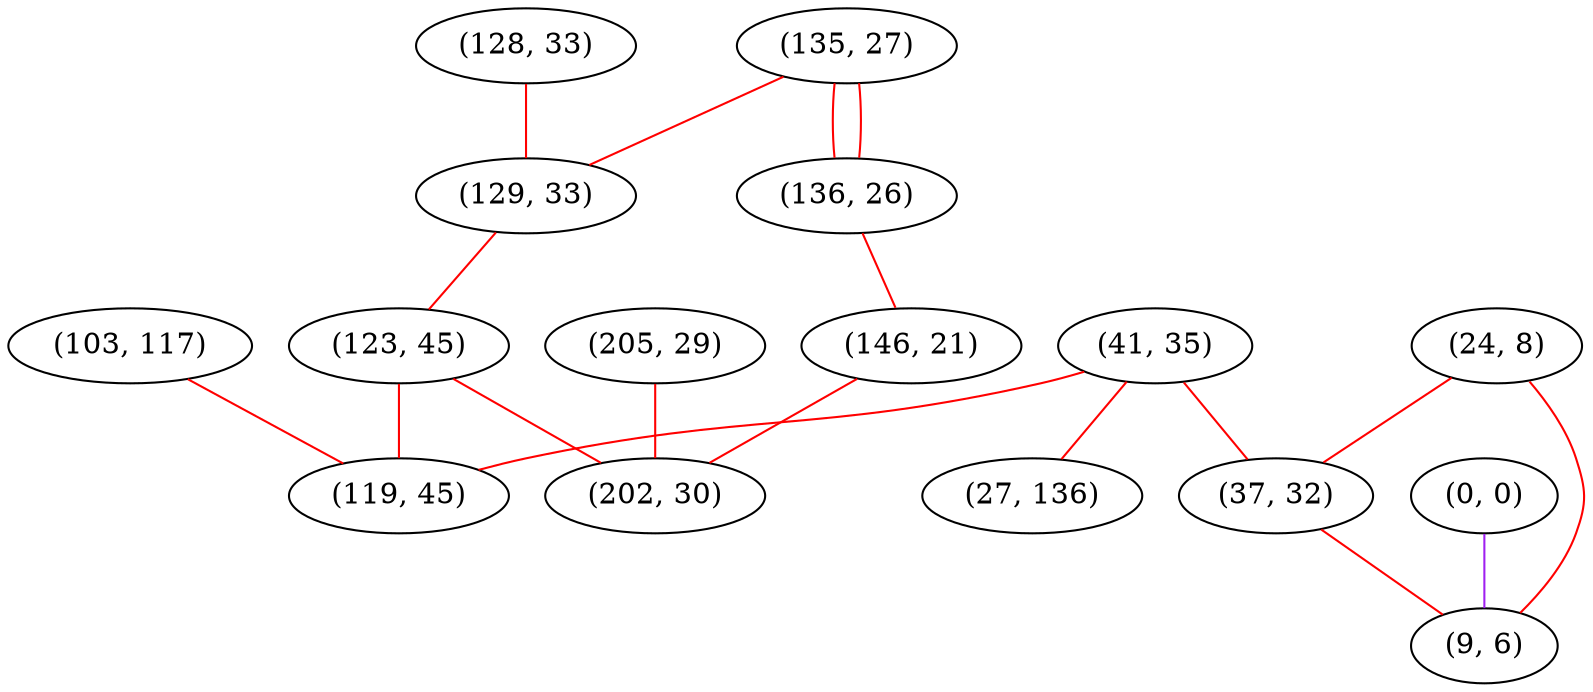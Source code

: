graph "" {
"(128, 33)";
"(103, 117)";
"(135, 27)";
"(41, 35)";
"(129, 33)";
"(0, 0)";
"(123, 45)";
"(136, 26)";
"(24, 8)";
"(205, 29)";
"(37, 32)";
"(27, 136)";
"(146, 21)";
"(119, 45)";
"(9, 6)";
"(202, 30)";
"(128, 33)" -- "(129, 33)"  [color=red, key=0, weight=1];
"(103, 117)" -- "(119, 45)"  [color=red, key=0, weight=1];
"(135, 27)" -- "(129, 33)"  [color=red, key=0, weight=1];
"(135, 27)" -- "(136, 26)"  [color=red, key=0, weight=1];
"(135, 27)" -- "(136, 26)"  [color=red, key=1, weight=1];
"(41, 35)" -- "(27, 136)"  [color=red, key=0, weight=1];
"(41, 35)" -- "(119, 45)"  [color=red, key=0, weight=1];
"(41, 35)" -- "(37, 32)"  [color=red, key=0, weight=1];
"(129, 33)" -- "(123, 45)"  [color=red, key=0, weight=1];
"(0, 0)" -- "(9, 6)"  [color=purple, key=0, weight=4];
"(123, 45)" -- "(119, 45)"  [color=red, key=0, weight=1];
"(123, 45)" -- "(202, 30)"  [color=red, key=0, weight=1];
"(136, 26)" -- "(146, 21)"  [color=red, key=0, weight=1];
"(24, 8)" -- "(9, 6)"  [color=red, key=0, weight=1];
"(24, 8)" -- "(37, 32)"  [color=red, key=0, weight=1];
"(205, 29)" -- "(202, 30)"  [color=red, key=0, weight=1];
"(37, 32)" -- "(9, 6)"  [color=red, key=0, weight=1];
"(146, 21)" -- "(202, 30)"  [color=red, key=0, weight=1];
}

